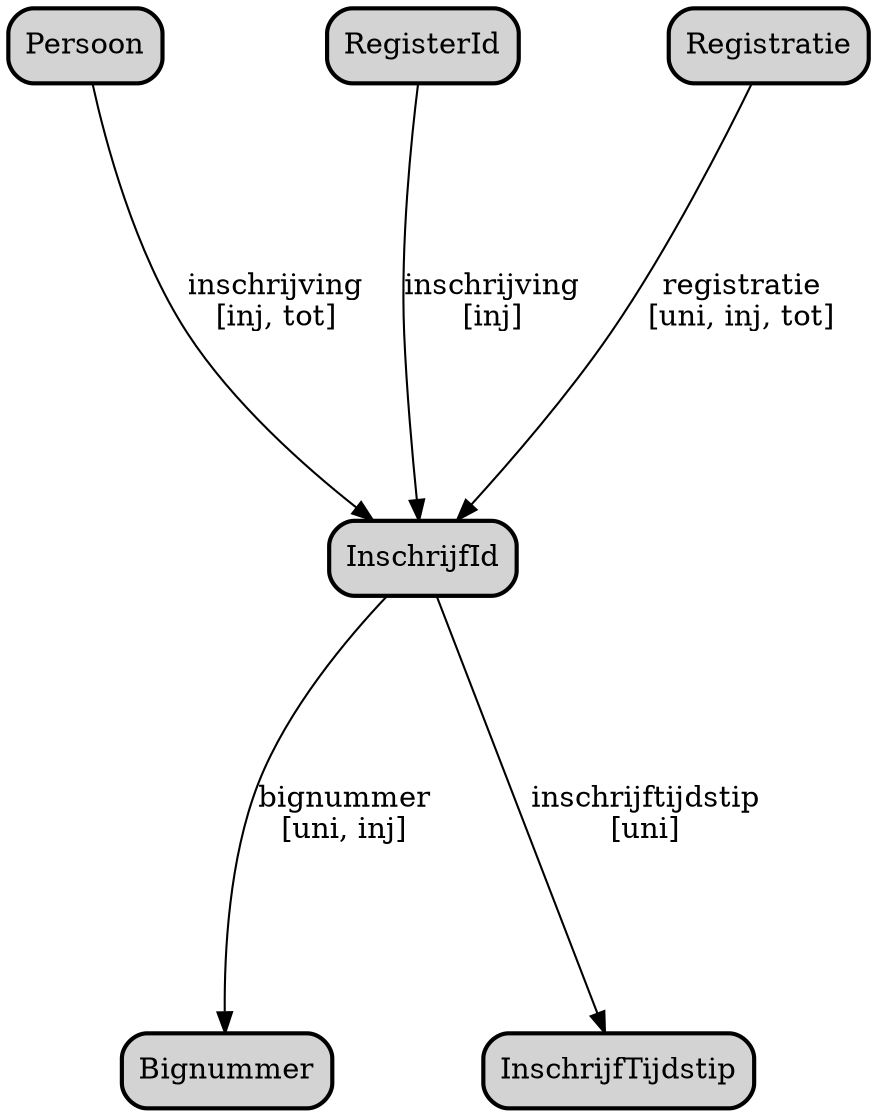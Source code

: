digraph {
	graph [bgcolor=white,
		landscape=false,
		mode=ipsep,
		nodesep=1,
		outputorder=edgesfirst,
		overlap=voronoi,
		rank=same,
		rankdir=TB,
		ranksep=2.5,
		remincross=true,
		sep=0.8
	];
	node [bgcolor=lightgray,
		label="\N",
		shape=box,
		style="rounded,filled,bold"
	];
	edge [color=black,
		len=4
	];
	cpt_1	[label=Bignummer];
	cpt_2	[label=InschrijfId];
	cpt_2 -> cpt_1	[label="bignummer\n[uni, inj]"];
	cpt_3	[label=InschrijfTijdstip];
	cpt_2 -> cpt_3	[label="inschrijftijdstip\n[uni]"];
	cpt_4	[label=Persoon];
	cpt_4 -> cpt_2	[label="inschrijving\n[inj, tot]"];
	cpt_5	[label=RegisterId];
	cpt_5 -> cpt_2	[label="inschrijving\n[inj]"];
	cpt_6	[label=Registratie];
	cpt_6 -> cpt_2	[label="registratie\n[uni, inj, tot]"];
}
